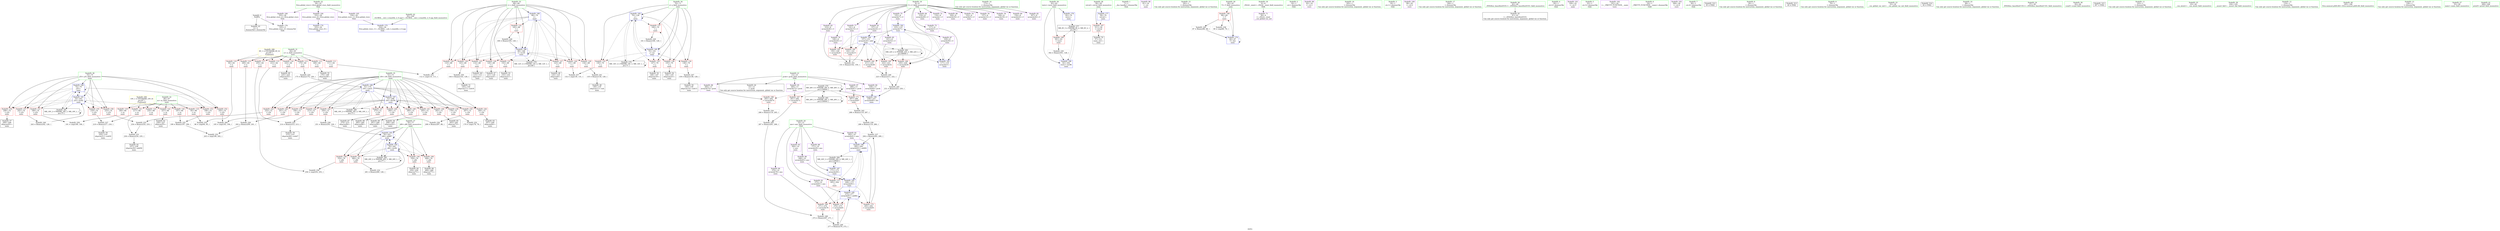digraph "SVFG" {
	label="SVFG";

	Node0x564b5a4d4860 [shape=record,color=grey,label="{NodeID: 0\nNullPtr}"];
	Node0x564b5a4d4860 -> Node0x564b5a4f4fa0[style=solid];
	Node0x564b5a4d4860 -> Node0x564b5a4fdd70[style=solid];
	Node0x564b5a4fe0e0 [shape=record,color=blue,label="{NodeID: 180\n68\<--79\ni\<--\nmain\n}"];
	Node0x564b5a4fe0e0 -> Node0x564b5a4fb2d0[style=dashed];
	Node0x564b5a4fe0e0 -> Node0x564b5a4fb3a0[style=dashed];
	Node0x564b5a4fe0e0 -> Node0x564b5a4fb470[style=dashed];
	Node0x564b5a4fe0e0 -> Node0x564b5a4fb540[style=dashed];
	Node0x564b5a4fe0e0 -> Node0x564b5a4fb610[style=dashed];
	Node0x564b5a4fe0e0 -> Node0x564b5a4fb6e0[style=dashed];
	Node0x564b5a4fe0e0 -> Node0x564b5a4fb7b0[style=dashed];
	Node0x564b5a4fe0e0 -> Node0x564b5a4fb880[style=dashed];
	Node0x564b5a4fe0e0 -> Node0x564b5a4fb950[style=dashed];
	Node0x564b5a4fe0e0 -> Node0x564b5a4fe5c0[style=dashed];
	Node0x564b5a4fe0e0 -> Node0x564b5a513cc0[style=dashed];
	Node0x564b5a4f5510 [shape=record,color=purple,label="{NodeID: 97\n286\<--13\narrayidx87\<--prob\nmain\n}"];
	Node0x564b5a4f5510 -> Node0x564b5a4fd900[style=solid];
	Node0x564b5a4d9950 [shape=record,color=green,label="{NodeID: 14\n173\<--1\n\<--dummyObj\nCan only get source location for instruction, argument, global var or function.}"];
	Node0x564b5a5137c0 [shape=record,color=black,label="{NodeID: 277\nMR_6V_3 = PHI(MR_6V_4, MR_6V_2, )\npts\{63 \}\n}"];
	Node0x564b5a5137c0 -> Node0x564b5a4f5f60[style=dashed];
	Node0x564b5a5137c0 -> Node0x564b5a4f9040[style=dashed];
	Node0x564b5a4f8d00 [shape=record,color=blue,label="{NodeID: 194\n275\<--277\narrayidx81\<--add82\nmain\n}"];
	Node0x564b5a4f8d00 -> Node0x564b5a4fd760[style=dashed];
	Node0x564b5a4f8d00 -> Node0x564b5a4fd830[style=dashed];
	Node0x564b5a4f8d00 -> Node0x564b5a4fd9d0[style=dashed];
	Node0x564b5a4f8d00 -> Node0x564b5a4f8d00[style=dashed];
	Node0x564b5a4f8d00 -> Node0x564b5a4f8ea0[style=dashed];
	Node0x564b5a4f6100 [shape=record,color=red,label="{NodeID: 111\n111\<--64\n\<--n\nmain\n}"];
	Node0x564b5a4f6100 -> Node0x564b5a5050b0[style=solid];
	Node0x564b5a4f4280 [shape=record,color=green,label="{NodeID: 28\n58\<--59\nretval\<--retval_field_insensitive\nmain\n}"];
	Node0x564b5a4f4280 -> Node0x564b5a4f5dc0[style=solid];
	Node0x564b5a4f4280 -> Node0x564b5a4fde70[style=solid];
	Node0x564b5a4fb3a0 [shape=record,color=red,label="{NodeID: 125\n114\<--68\n\<--i\nmain\n}"];
	Node0x564b5a4fb3a0 -> Node0x564b5a4f52a0[style=solid];
	Node0x564b5a4f4ea0 [shape=record,color=green,label="{NodeID: 42\n30\<--329\n_GLOBAL__sub_I_crazyb0y_2_0.cpp\<--_GLOBAL__sub_I_crazyb0y_2_0.cpp_field_insensitive\n}"];
	Node0x564b5a4f4ea0 -> Node0x564b5a4fdc70[style=solid];
	Node0x564b5a4fbf00 [shape=record,color=red,label="{NodeID: 139\n194\<--72\n\<--i30\nmain\n}"];
	Node0x564b5a4fbf00 -> Node0x564b5a5059b0[style=solid];
	Node0x564b5a4f6ae0 [shape=record,color=black,label="{NodeID: 56\n206\<--205\nidxprom43\<--\nmain\n}"];
	Node0x564b5a5025a0 [shape=record,color=grey,label="{NodeID: 236\n298 = Binary(297, 88, )\n}"];
	Node0x564b5a5025a0 -> Node0x564b5a4f8f70[style=solid];
	Node0x564b5a4fca60 [shape=record,color=red,label="{NodeID: 153\n198\<--74\n\<--j35\nmain\n}"];
	Node0x564b5a4fca60 -> Node0x564b5a502420[style=solid];
	Node0x564b5a4f7640 [shape=record,color=black,label="{NodeID: 70\n57\<--311\nmain_ret\<--\nmain\n}"];
	Node0x564b5a504ab0 [shape=record,color=grey,label="{NodeID: 250\n144 = Binary(143, 128, )\n}"];
	Node0x564b5a504ab0 -> Node0x564b5a4f66d0[style=solid];
	Node0x564b5a4fd5c0 [shape=record,color=red,label="{NodeID: 167\n261\<--260\n\<--arrayidx72\nmain\n}"];
	Node0x564b5a4fd5c0 -> Node0x564b5a4fa4b0[style=solid];
	Node0x564b5a4f81a0 [shape=record,color=purple,label="{NodeID: 84\n216\<--8\narrayidx49\<--C\nmain\n}"];
	Node0x564b5a4d8f20 [shape=record,color=green,label="{NodeID: 1\n7\<--1\n__dso_handle\<--dummyObj\nGlob }"];
	Node0x564b5a4fe1b0 [shape=record,color=blue,label="{NodeID: 181\n117\<--119\narrayidx3\<--\nmain\n}"];
	Node0x564b5a4fe1b0 -> Node0x564b5a4fe280[style=dashed];
	Node0x564b5a4f55e0 [shape=record,color=purple,label="{NodeID: 98\n81\<--16\n\<--.str\nmain\n}"];
	Node0x564b5a4d9a20 [shape=record,color=green,label="{NodeID: 15\n182\<--1\n\<--dummyObj\nCan only get source location for instruction, argument, global var or function.}"];
	Node0x564b5a513cc0 [shape=record,color=black,label="{NodeID: 278\nMR_12V_2 = PHI(MR_12V_4, MR_12V_1, )\npts\{69 \}\n}"];
	Node0x564b5a513cc0 -> Node0x564b5a4fe0e0[style=dashed];
	Node0x564b5a4f8dd0 [shape=record,color=blue,label="{NodeID: 195\n76\<--281\nj66\<--inc84\nmain\n}"];
	Node0x564b5a4f8dd0 -> Node0x564b5a4fce70[style=dashed];
	Node0x564b5a4f8dd0 -> Node0x564b5a4fcf40[style=dashed];
	Node0x564b5a4f8dd0 -> Node0x564b5a4fd010[style=dashed];
	Node0x564b5a4f8dd0 -> Node0x564b5a4fd0e0[style=dashed];
	Node0x564b5a4f8dd0 -> Node0x564b5a4f8c30[style=dashed];
	Node0x564b5a4f8dd0 -> Node0x564b5a4f8dd0[style=dashed];
	Node0x564b5a4f8dd0 -> Node0x564b5a5150c0[style=dashed];
	Node0x564b5a4f61d0 [shape=record,color=red,label="{NodeID: 112\n169\<--64\n\<--n\nmain\n}"];
	Node0x564b5a4f61d0 -> Node0x564b5a4f6a10[style=solid];
	Node0x564b5a4f4350 [shape=record,color=green,label="{NodeID: 29\n60\<--61\nT\<--T_field_insensitive\nmain\n}"];
	Node0x564b5a4f4350 -> Node0x564b5a4f5e90[style=solid];
	Node0x564b5a4f4350 -> Node0x564b5a4fe010[style=solid];
	Node0x564b5a4fb470 [shape=record,color=red,label="{NodeID: 126\n120\<--68\n\<--i\nmain\n}"];
	Node0x564b5a4fb470 -> Node0x564b5a4f5370[style=solid];
	Node0x564b5a4f4fa0 [shape=record,color=black,label="{NodeID: 43\n2\<--3\ndummyVal\<--dummyVal\n}"];
	Node0x564b5a4fbfd0 [shape=record,color=red,label="{NodeID: 140\n201\<--72\n\<--i30\nmain\n}"];
	Node0x564b5a4fbfd0 -> Node0x564b5a5016a0[style=solid];
	Node0x564b5a4f6bb0 [shape=record,color=black,label="{NodeID: 57\n209\<--208\nidxprom45\<--\nmain\n}"];
	Node0x564b5a502720 [shape=record,color=grey,label="{NodeID: 237\n294 = Binary(293, 289, )\n}"];
	Node0x564b5a502720 -> Node0x564b5a4f8ea0[style=solid];
	Node0x564b5a4fcb30 [shape=record,color=red,label="{NodeID: 154\n208\<--74\n\<--j35\nmain\n}"];
	Node0x564b5a4fcb30 -> Node0x564b5a4f6bb0[style=solid];
	Node0x564b5a4f7710 [shape=record,color=purple,label="{NodeID: 71\n39\<--4\n\<--_ZStL8__ioinit\n__cxx_global_var_init\n}"];
	Node0x564b5a504c30 [shape=record,color=grey,label="{NodeID: 251\n151 = Binary(142, 150, )\n}"];
	Node0x564b5a504c30 -> Node0x564b5a4fe420[style=solid];
	Node0x564b5a4fd690 [shape=record,color=red,label="{NodeID: 168\n265\<--264\n\<--arrayidx74\nmain\n}"];
	Node0x564b5a4fd690 -> Node0x564b5a5022a0[style=solid];
	Node0x564b5a4f8270 [shape=record,color=purple,label="{NodeID: 85\n221\<--8\narrayidx52\<--C\nmain\n}"];
	Node0x564b5a4f8270 -> Node0x564b5a4fd420[style=solid];
	Node0x564b5a4d9b30 [shape=record,color=green,label="{NodeID: 2\n16\<--1\n.str\<--dummyObj\nGlob }"];
	Node0x564b5a4fe280 [shape=record,color=blue,label="{NodeID: 182\n125\<--119\narrayidx7\<--\nmain\n}"];
	Node0x564b5a4fe280 -> Node0x564b5a4fd1b0[style=dashed];
	Node0x564b5a4fe280 -> Node0x564b5a4fd280[style=dashed];
	Node0x564b5a4fe280 -> Node0x564b5a4fd350[style=dashed];
	Node0x564b5a4fe280 -> Node0x564b5a4fd420[style=dashed];
	Node0x564b5a4fe280 -> Node0x564b5a4fd4f0[style=dashed];
	Node0x564b5a4fe280 -> Node0x564b5a4fe1b0[style=dashed];
	Node0x564b5a4fe280 -> Node0x564b5a4fe420[style=dashed];
	Node0x564b5a4fe280 -> Node0x564b5a5155c0[style=dashed];
	Node0x564b5a4f56b0 [shape=record,color=purple,label="{NodeID: 99\n92\<--18\n\<--.str.1\nmain\n}"];
	Node0x564b5a4d9070 [shape=record,color=green,label="{NodeID: 16\n183\<--1\n\<--dummyObj\nCan only get source location for instruction, argument, global var or function.}"];
	Node0x564b5a5141c0 [shape=record,color=black,label="{NodeID: 279\nMR_14V_2 = PHI(MR_14V_3, MR_14V_1, )\npts\{71 \}\n}"];
	Node0x564b5a5141c0 -> Node0x564b5a4fe350[style=dashed];
	Node0x564b5a5141c0 -> Node0x564b5a5141c0[style=dashed];
	Node0x564b5a4f8ea0 [shape=record,color=blue,label="{NodeID: 196\n292\<--294\narrayidx91\<--add92\nmain\n}"];
	Node0x564b5a4f8ea0 -> Node0x564b5a4fdaa0[style=dashed];
	Node0x564b5a4f8ea0 -> Node0x564b5a4f8b60[style=dashed];
	Node0x564b5a4f8ea0 -> Node0x564b5a515ac0[style=dashed];
	Node0x564b5a4f62a0 [shape=record,color=red,label="{NodeID: 113\n174\<--64\n\<--n\nmain\n}"];
	Node0x564b5a4f62a0 -> Node0x564b5a5013a0[style=solid];
	Node0x564b5a4f4420 [shape=record,color=green,label="{NodeID: 30\n62\<--63\ntests\<--tests_field_insensitive\nmain\n}"];
	Node0x564b5a4f4420 -> Node0x564b5a4f5f60[style=solid];
	Node0x564b5a4f4420 -> Node0x564b5a4fdf40[style=solid];
	Node0x564b5a4f4420 -> Node0x564b5a4f9040[style=solid];
	Node0x564b5a4fb540 [shape=record,color=red,label="{NodeID: 127\n123\<--68\n\<--i\nmain\n}"];
	Node0x564b5a4fb540 -> Node0x564b5a4f6460[style=solid];
	Node0x564b5a4f50a0 [shape=record,color=black,label="{NodeID: 44\n14\<--13\n\<--prob\nCan only get source location for instruction, argument, global var or function.}"];
	Node0x564b5a5013a0 [shape=record,color=grey,label="{NodeID: 224\n175 = Binary(174, 128, )\n}"];
	Node0x564b5a5013a0 -> Node0x564b5a4fe760[style=solid];
	Node0x564b5a4fc0a0 [shape=record,color=red,label="{NodeID: 141\n205\<--72\n\<--i30\nmain\n}"];
	Node0x564b5a4fc0a0 -> Node0x564b5a4f6ae0[style=solid];
	Node0x564b5a4f6c80 [shape=record,color=black,label="{NodeID: 58\n215\<--214\nidxprom48\<--sub47\nmain\n}"];
	Node0x564b5a4f9bb0 [shape=record,color=grey,label="{NodeID: 238\n251 = Binary(250, 128, )\n}"];
	Node0x564b5a4f9bb0 -> Node0x564b5a4f8c30[style=solid];
	Node0x564b5a4fcc00 [shape=record,color=red,label="{NodeID: 155\n218\<--74\n\<--j35\nmain\n}"];
	Node0x564b5a4fcc00 -> Node0x564b5a501820[style=solid];
	Node0x564b5a4f77e0 [shape=record,color=purple,label="{NodeID: 72\n116\<--8\narrayidx\<--C\nmain\n}"];
	Node0x564b5a504db0 [shape=record,color=grey,label="{NodeID: 252\n179 = cmp(178, 79, )\n}"];
	Node0x564b5a4fd760 [shape=record,color=red,label="{NodeID: 169\n271\<--270\n\<--arrayidx78\nmain\n}"];
	Node0x564b5a4fd760 -> Node0x564b5a4faab0[style=solid];
	Node0x564b5a4f8340 [shape=record,color=purple,label="{NodeID: 86\n226\<--8\narrayidx54\<--C\nmain\n}"];
	Node0x564b5a4d5010 [shape=record,color=green,label="{NodeID: 3\n18\<--1\n.str.1\<--dummyObj\nGlob }"];
	Node0x564b5a4fe350 [shape=record,color=blue,label="{NodeID: 183\n70\<--128\nj\<--\nmain\n}"];
	Node0x564b5a4fe350 -> Node0x564b5a4fba20[style=dashed];
	Node0x564b5a4fe350 -> Node0x564b5a4fbaf0[style=dashed];
	Node0x564b5a4fe350 -> Node0x564b5a4fbbc0[style=dashed];
	Node0x564b5a4fe350 -> Node0x564b5a4fbc90[style=dashed];
	Node0x564b5a4fe350 -> Node0x564b5a4fbd60[style=dashed];
	Node0x564b5a4fe350 -> Node0x564b5a4fe350[style=dashed];
	Node0x564b5a4fe350 -> Node0x564b5a4fe4f0[style=dashed];
	Node0x564b5a4fe350 -> Node0x564b5a5141c0[style=dashed];
	Node0x564b5a4f5780 [shape=record,color=purple,label="{NodeID: 100\n99\<--20\n\<--.str.2\nmain\n}"];
	Node0x564b5a4d9140 [shape=record,color=green,label="{NodeID: 17\n184\<--1\n\<--dummyObj\nCan only get source location for instruction, argument, global var or function.}"];
	Node0x564b5a5146c0 [shape=record,color=black,label="{NodeID: 280\nMR_16V_2 = PHI(MR_16V_4, MR_16V_1, )\npts\{73 \}\n}"];
	Node0x564b5a5146c0 -> Node0x564b5a4fe760[style=dashed];
	Node0x564b5a4f8f70 [shape=record,color=blue,label="{NodeID: 197\n72\<--298\ni30\<--dec94\nmain\n}"];
	Node0x564b5a4f8f70 -> Node0x564b5a4fbe30[style=dashed];
	Node0x564b5a4f8f70 -> Node0x564b5a4fbf00[style=dashed];
	Node0x564b5a4f8f70 -> Node0x564b5a4fbfd0[style=dashed];
	Node0x564b5a4f8f70 -> Node0x564b5a4fc0a0[style=dashed];
	Node0x564b5a4f8f70 -> Node0x564b5a4fc170[style=dashed];
	Node0x564b5a4f8f70 -> Node0x564b5a4fc240[style=dashed];
	Node0x564b5a4f8f70 -> Node0x564b5a4fc310[style=dashed];
	Node0x564b5a4f8f70 -> Node0x564b5a4fc3e0[style=dashed];
	Node0x564b5a4f8f70 -> Node0x564b5a4fc4b0[style=dashed];
	Node0x564b5a4f8f70 -> Node0x564b5a4fc580[style=dashed];
	Node0x564b5a4f8f70 -> Node0x564b5a4fc650[style=dashed];
	Node0x564b5a4f8f70 -> Node0x564b5a4fc720[style=dashed];
	Node0x564b5a4f8f70 -> Node0x564b5a4fc7f0[style=dashed];
	Node0x564b5a4f8f70 -> Node0x564b5a4f8f70[style=dashed];
	Node0x564b5a4f8f70 -> Node0x564b5a5146c0[style=dashed];
	Node0x564b5a4f6370 [shape=record,color=red,label="{NodeID: 114\n200\<--64\n\<--n\nmain\n}"];
	Node0x564b5a4f6370 -> Node0x564b5a5016a0[style=solid];
	Node0x564b5a4f44f0 [shape=record,color=green,label="{NodeID: 31\n64\<--65\nn\<--n_field_insensitive\nmain\n}"];
	Node0x564b5a4f44f0 -> Node0x564b5a4f6030[style=solid];
	Node0x564b5a4f44f0 -> Node0x564b5a4f6100[style=solid];
	Node0x564b5a4f44f0 -> Node0x564b5a4f61d0[style=solid];
	Node0x564b5a4f44f0 -> Node0x564b5a4f62a0[style=solid];
	Node0x564b5a4f44f0 -> Node0x564b5a4f6370[style=solid];
	Node0x564b5a4f44f0 -> Node0x564b5a4fab80[style=solid];
	Node0x564b5a4f44f0 -> Node0x564b5a4fac50[style=solid];
	Node0x564b5a4f44f0 -> Node0x564b5a4fad20[style=solid];
	Node0x564b5a4fb610 [shape=record,color=red,label="{NodeID: 128\n131\<--68\n\<--i\nmain\n}"];
	Node0x564b5a4fb610 -> Node0x564b5a505530[style=solid];
	Node0x564b5a4f51a0 [shape=record,color=black,label="{NodeID: 45\n41\<--42\n\<--_ZNSt8ios_base4InitD1Ev\nCan only get source location for instruction, argument, global var or function.}"];
	Node0x564b5a501520 [shape=record,color=grey,label="{NodeID: 225\n214 = Binary(212, 213, )\n}"];
	Node0x564b5a501520 -> Node0x564b5a4f6c80[style=solid];
	Node0x564b5a4fc170 [shape=record,color=red,label="{NodeID: 142\n213\<--72\n\<--i30\nmain\n}"];
	Node0x564b5a4fc170 -> Node0x564b5a501520[style=solid];
	Node0x564b5a4f6d50 [shape=record,color=black,label="{NodeID: 59\n220\<--219\nidxprom51\<--sub50\nmain\n}"];
	Node0x564b5a4f9d30 [shape=record,color=grey,label="{NodeID: 239\n289 = Binary(119, 288, )\n}"];
	Node0x564b5a4f9d30 -> Node0x564b5a502720[style=solid];
	Node0x564b5a4fccd0 [shape=record,color=red,label="{NodeID: 156\n233\<--74\n\<--j35\nmain\n}"];
	Node0x564b5a4fccd0 -> Node0x564b5a502120[style=solid];
	Node0x564b5a4f78b0 [shape=record,color=purple,label="{NodeID: 73\n117\<--8\narrayidx3\<--C\nmain\n}"];
	Node0x564b5a4f78b0 -> Node0x564b5a4fe1b0[style=solid];
	Node0x564b5a504f30 [shape=record,color=grey,label="{NodeID: 253\n203 = cmp(199, 202, )\n}"];
	Node0x564b5a4fd830 [shape=record,color=red,label="{NodeID: 170\n276\<--275\n\<--arrayidx81\nmain\n}"];
	Node0x564b5a4fd830 -> Node0x564b5a4fa7b0[style=solid];
	Node0x564b5a4f8410 [shape=record,color=purple,label="{NodeID: 87\n229\<--8\narrayidx56\<--C\nmain\n}"];
	Node0x564b5a4f8410 -> Node0x564b5a4fd4f0[style=solid];
	Node0x564b5a4d88a0 [shape=record,color=green,label="{NodeID: 4\n20\<--1\n.str.2\<--dummyObj\nGlob }"];
	Node0x564b5a4fe420 [shape=record,color=blue,label="{NodeID: 184\n157\<--151\narrayidx24\<--add\nmain\n}"];
	Node0x564b5a4fe420 -> Node0x564b5a4fd1b0[style=dashed];
	Node0x564b5a4fe420 -> Node0x564b5a4fd280[style=dashed];
	Node0x564b5a4fe420 -> Node0x564b5a4fd350[style=dashed];
	Node0x564b5a4fe420 -> Node0x564b5a4fd420[style=dashed];
	Node0x564b5a4fe420 -> Node0x564b5a4fd4f0[style=dashed];
	Node0x564b5a4fe420 -> Node0x564b5a4fe1b0[style=dashed];
	Node0x564b5a4fe420 -> Node0x564b5a4fe420[style=dashed];
	Node0x564b5a4fe420 -> Node0x564b5a5155c0[style=dashed];
	Node0x564b5a4f5850 [shape=record,color=purple,label="{NodeID: 101\n100\<--22\n\<--.str.3\nmain\n}"];
	Node0x564b5a4d9210 [shape=record,color=green,label="{NodeID: 18\n4\<--6\n_ZStL8__ioinit\<--_ZStL8__ioinit_field_insensitive\nGlob }"];
	Node0x564b5a4d9210 -> Node0x564b5a4f7710[style=solid];
	Node0x564b5a514bc0 [shape=record,color=black,label="{NodeID: 281\nMR_18V_2 = PHI(MR_18V_3, MR_18V_1, )\npts\{75 \}\n}"];
	Node0x564b5a514bc0 -> Node0x564b5a4fe830[style=dashed];
	Node0x564b5a514bc0 -> Node0x564b5a514bc0[style=dashed];
	Node0x564b5a4f9040 [shape=record,color=blue,label="{NodeID: 198\n62\<--302\ntests\<--inc96\nmain\n}"];
	Node0x564b5a4f9040 -> Node0x564b5a5137c0[style=dashed];
	Node0x564b5a4fab80 [shape=record,color=red,label="{NodeID: 115\n212\<--64\n\<--n\nmain\n}"];
	Node0x564b5a4fab80 -> Node0x564b5a501520[style=solid];
	Node0x564b5a4f45c0 [shape=record,color=green,label="{NodeID: 32\n66\<--67\nm\<--m_field_insensitive\nmain\n}"];
	Node0x564b5a4f45c0 -> Node0x564b5a4fadf0[style=solid];
	Node0x564b5a4f45c0 -> Node0x564b5a4faec0[style=solid];
	Node0x564b5a4f45c0 -> Node0x564b5a4faf90[style=solid];
	Node0x564b5a4f45c0 -> Node0x564b5a4fb060[style=solid];
	Node0x564b5a4f45c0 -> Node0x564b5a4fb130[style=solid];
	Node0x564b5a4f45c0 -> Node0x564b5a4fb200[style=solid];
	Node0x564b5a4fb6e0 [shape=record,color=red,label="{NodeID: 129\n134\<--68\n\<--i\nmain\n}"];
	Node0x564b5a4fb6e0 -> Node0x564b5a4fa030[style=solid];
	Node0x564b5a4f52a0 [shape=record,color=black,label="{NodeID: 46\n115\<--114\nidxprom\<--\nmain\n}"];
	Node0x564b5a5016a0 [shape=record,color=grey,label="{NodeID: 226\n202 = Binary(200, 201, )\n}"];
	Node0x564b5a5016a0 -> Node0x564b5a504f30[style=solid];
	Node0x564b5a4fc240 [shape=record,color=red,label="{NodeID: 143\n232\<--72\n\<--i30\nmain\n}"];
	Node0x564b5a4fc240 -> Node0x564b5a502120[style=solid];
	Node0x564b5a4f6e20 [shape=record,color=black,label="{NodeID: 60\n225\<--224\nidxprom53\<--\nmain\n}"];
	Node0x564b5a4f9eb0 [shape=record,color=grey,label="{NodeID: 240\n243 = Binary(242, 128, )\n}"];
	Node0x564b5a4f9eb0 -> Node0x564b5a4fe9d0[style=solid];
	Node0x564b5a4fcda0 [shape=record,color=red,label="{NodeID: 157\n242\<--74\n\<--j35\nmain\n}"];
	Node0x564b5a4fcda0 -> Node0x564b5a4f9eb0[style=solid];
	Node0x564b5a4f7980 [shape=record,color=purple,label="{NodeID: 74\n122\<--8\narrayidx5\<--C\nmain\n}"];
	Node0x564b5a5050b0 [shape=record,color=grey,label="{NodeID: 254\n112 = cmp(110, 111, )\n}"];
	Node0x564b5a4fd900 [shape=record,color=red,label="{NodeID: 171\n287\<--286\n\<--arrayidx87\nmain\n}"];
	Node0x564b5a4fd900 -> Node0x564b5a4fa1b0[style=solid];
	Node0x564b5a4f84e0 [shape=record,color=purple,label="{NodeID: 88\n171\<--10\narrayidx29\<--ans\nmain\n}"];
	Node0x564b5a4f84e0 -> Node0x564b5a4fe690[style=solid];
	Node0x564b5a4d8930 [shape=record,color=green,label="{NodeID: 5\n22\<--1\n.str.3\<--dummyObj\nGlob }"];
	Node0x564b5a4fe4f0 [shape=record,color=blue,label="{NodeID: 185\n70\<--161\nj\<--inc\nmain\n}"];
	Node0x564b5a4fe4f0 -> Node0x564b5a4fba20[style=dashed];
	Node0x564b5a4fe4f0 -> Node0x564b5a4fbaf0[style=dashed];
	Node0x564b5a4fe4f0 -> Node0x564b5a4fbbc0[style=dashed];
	Node0x564b5a4fe4f0 -> Node0x564b5a4fbc90[style=dashed];
	Node0x564b5a4fe4f0 -> Node0x564b5a4fbd60[style=dashed];
	Node0x564b5a4fe4f0 -> Node0x564b5a4fe350[style=dashed];
	Node0x564b5a4fe4f0 -> Node0x564b5a4fe4f0[style=dashed];
	Node0x564b5a4fe4f0 -> Node0x564b5a5141c0[style=dashed];
	Node0x564b5a4f5920 [shape=record,color=purple,label="{NodeID: 102\n101\<--24\n\<--__PRETTY_FUNCTION__.main\nmain\n}"];
	Node0x564b5a4d92e0 [shape=record,color=green,label="{NodeID: 19\n8\<--9\nC\<--C_field_insensitive\nGlob }"];
	Node0x564b5a4d92e0 -> Node0x564b5a4f77e0[style=solid];
	Node0x564b5a4d92e0 -> Node0x564b5a4f78b0[style=solid];
	Node0x564b5a4d92e0 -> Node0x564b5a4f7980[style=solid];
	Node0x564b5a4d92e0 -> Node0x564b5a4f7a50[style=solid];
	Node0x564b5a4d92e0 -> Node0x564b5a4f7b20[style=solid];
	Node0x564b5a4d92e0 -> Node0x564b5a4f7bf0[style=solid];
	Node0x564b5a4d92e0 -> Node0x564b5a4f7cc0[style=solid];
	Node0x564b5a4d92e0 -> Node0x564b5a4f7d90[style=solid];
	Node0x564b5a4d92e0 -> Node0x564b5a4f7e60[style=solid];
	Node0x564b5a4d92e0 -> Node0x564b5a4f7f30[style=solid];
	Node0x564b5a4d92e0 -> Node0x564b5a4f8000[style=solid];
	Node0x564b5a4d92e0 -> Node0x564b5a4f80d0[style=solid];
	Node0x564b5a4d92e0 -> Node0x564b5a4f81a0[style=solid];
	Node0x564b5a4d92e0 -> Node0x564b5a4f8270[style=solid];
	Node0x564b5a4d92e0 -> Node0x564b5a4f8340[style=solid];
	Node0x564b5a4d92e0 -> Node0x564b5a4f8410[style=solid];
	Node0x564b5a5150c0 [shape=record,color=black,label="{NodeID: 282\nMR_20V_2 = PHI(MR_20V_3, MR_20V_1, )\npts\{77 \}\n}"];
	Node0x564b5a5150c0 -> Node0x564b5a4f8c30[style=dashed];
	Node0x564b5a5150c0 -> Node0x564b5a5150c0[style=dashed];
	Node0x564b5a4fac50 [shape=record,color=red,label="{NodeID: 116\n224\<--64\n\<--n\nmain\n}"];
	Node0x564b5a4fac50 -> Node0x564b5a4f6e20[style=solid];
	Node0x564b5a4f4690 [shape=record,color=green,label="{NodeID: 33\n68\<--69\ni\<--i_field_insensitive\nmain\n}"];
	Node0x564b5a4f4690 -> Node0x564b5a4fb2d0[style=solid];
	Node0x564b5a4f4690 -> Node0x564b5a4fb3a0[style=solid];
	Node0x564b5a4f4690 -> Node0x564b5a4fb470[style=solid];
	Node0x564b5a4f4690 -> Node0x564b5a4fb540[style=solid];
	Node0x564b5a4f4690 -> Node0x564b5a4fb610[style=solid];
	Node0x564b5a4f4690 -> Node0x564b5a4fb6e0[style=solid];
	Node0x564b5a4f4690 -> Node0x564b5a4fb7b0[style=solid];
	Node0x564b5a4f4690 -> Node0x564b5a4fb880[style=solid];
	Node0x564b5a4f4690 -> Node0x564b5a4fb950[style=solid];
	Node0x564b5a4f4690 -> Node0x564b5a4fe0e0[style=solid];
	Node0x564b5a4f4690 -> Node0x564b5a4fe5c0[style=solid];
	Node0x564b5a4fb7b0 [shape=record,color=red,label="{NodeID: 130\n143\<--68\n\<--i\nmain\n}"];
	Node0x564b5a4fb7b0 -> Node0x564b5a504ab0[style=solid];
	Node0x564b5a4f5370 [shape=record,color=black,label="{NodeID: 47\n121\<--120\nidxprom4\<--\nmain\n}"];
	Node0x564b5a501820 [shape=record,color=grey,label="{NodeID: 227\n219 = Binary(217, 218, )\n}"];
	Node0x564b5a501820 -> Node0x564b5a4f6d50[style=solid];
	Node0x564b5a4fc310 [shape=record,color=red,label="{NodeID: 144\n246\<--72\n\<--i30\nmain\n}"];
	Node0x564b5a4fc310 -> Node0x564b5a4f7090[style=solid];
	Node0x564b5a4f6ef0 [shape=record,color=black,label="{NodeID: 61\n228\<--227\nidxprom55\<--\nmain\n}"];
	Node0x564b5a4fa030 [shape=record,color=grey,label="{NodeID: 241\n135 = Binary(134, 128, )\n}"];
	Node0x564b5a4fa030 -> Node0x564b5a4f6530[style=solid];
	Node0x564b5a4fce70 [shape=record,color=red,label="{NodeID: 158\n254\<--76\n\<--j66\nmain\n}"];
	Node0x564b5a4fce70 -> Node0x564b5a5053b0[style=solid];
	Node0x564b5a4f7a50 [shape=record,color=purple,label="{NodeID: 75\n125\<--8\narrayidx7\<--C\nmain\n}"];
	Node0x564b5a4f7a50 -> Node0x564b5a4fe280[style=solid];
	Node0x564b5a505230 [shape=record,color=grey,label="{NodeID: 255\n96 = cmp(94, 95, )\n}"];
	Node0x564b5a4fd9d0 [shape=record,color=red,label="{NodeID: 172\n293\<--292\n\<--arrayidx91\nmain\n}"];
	Node0x564b5a4fd9d0 -> Node0x564b5a502720[style=solid];
	Node0x564b5a4f85b0 [shape=record,color=purple,label="{NodeID: 89\n248\<--10\narrayidx65\<--ans\nmain\n}"];
	Node0x564b5a4f85b0 -> Node0x564b5a4f8b60[style=solid];
	Node0x564b5a4d4a00 [shape=record,color=green,label="{NodeID: 6\n24\<--1\n__PRETTY_FUNCTION__.main\<--dummyObj\nGlob }"];
	Node0x564b5a4fe5c0 [shape=record,color=blue,label="{NodeID: 186\n68\<--166\ni\<--inc26\nmain\n}"];
	Node0x564b5a4fe5c0 -> Node0x564b5a4fb2d0[style=dashed];
	Node0x564b5a4fe5c0 -> Node0x564b5a4fb3a0[style=dashed];
	Node0x564b5a4fe5c0 -> Node0x564b5a4fb470[style=dashed];
	Node0x564b5a4fe5c0 -> Node0x564b5a4fb540[style=dashed];
	Node0x564b5a4fe5c0 -> Node0x564b5a4fb610[style=dashed];
	Node0x564b5a4fe5c0 -> Node0x564b5a4fb6e0[style=dashed];
	Node0x564b5a4fe5c0 -> Node0x564b5a4fb7b0[style=dashed];
	Node0x564b5a4fe5c0 -> Node0x564b5a4fb880[style=dashed];
	Node0x564b5a4fe5c0 -> Node0x564b5a4fb950[style=dashed];
	Node0x564b5a4fe5c0 -> Node0x564b5a4fe5c0[style=dashed];
	Node0x564b5a4fe5c0 -> Node0x564b5a513cc0[style=dashed];
	Node0x564b5a4f59f0 [shape=record,color=purple,label="{NodeID: 103\n306\<--26\n\<--.str.4\nmain\n}"];
	Node0x564b5a4d93b0 [shape=record,color=green,label="{NodeID: 20\n10\<--12\nans\<--ans_field_insensitive\nGlob }"];
	Node0x564b5a4d93b0 -> Node0x564b5a4f84e0[style=solid];
	Node0x564b5a4d93b0 -> Node0x564b5a4f85b0[style=solid];
	Node0x564b5a4d93b0 -> Node0x564b5a4f8680[style=solid];
	Node0x564b5a4d93b0 -> Node0x564b5a4f8750[style=solid];
	Node0x564b5a4d93b0 -> Node0x564b5a4f8820[style=solid];
	Node0x564b5a4d93b0 -> Node0x564b5a4f88f0[style=solid];
	Node0x564b5a5155c0 [shape=record,color=black,label="{NodeID: 283\nMR_22V_2 = PHI(MR_22V_3, MR_22V_1, )\npts\{90000 \}\n}"];
	Node0x564b5a5155c0 -> Node0x564b5a4fd350[style=dashed];
	Node0x564b5a5155c0 -> Node0x564b5a4fd420[style=dashed];
	Node0x564b5a5155c0 -> Node0x564b5a4fd4f0[style=dashed];
	Node0x564b5a5155c0 -> Node0x564b5a4fe1b0[style=dashed];
	Node0x564b5a5155c0 -> Node0x564b5a5155c0[style=dashed];
	Node0x564b5a4fad20 [shape=record,color=red,label="{NodeID: 117\n255\<--64\n\<--n\nmain\n}"];
	Node0x564b5a4fad20 -> Node0x564b5a5053b0[style=solid];
	Node0x564b5a4f4760 [shape=record,color=green,label="{NodeID: 34\n70\<--71\nj\<--j_field_insensitive\nmain\n}"];
	Node0x564b5a4f4760 -> Node0x564b5a4fba20[style=solid];
	Node0x564b5a4f4760 -> Node0x564b5a4fbaf0[style=solid];
	Node0x564b5a4f4760 -> Node0x564b5a4fbbc0[style=solid];
	Node0x564b5a4f4760 -> Node0x564b5a4fbc90[style=solid];
	Node0x564b5a4f4760 -> Node0x564b5a4fbd60[style=solid];
	Node0x564b5a4f4760 -> Node0x564b5a4fe350[style=solid];
	Node0x564b5a4f4760 -> Node0x564b5a4fe4f0[style=solid];
	Node0x564b5a4fb880 [shape=record,color=red,label="{NodeID: 131\n152\<--68\n\<--i\nmain\n}"];
	Node0x564b5a4fb880 -> Node0x564b5a4f6870[style=solid];
	Node0x564b5a4f6460 [shape=record,color=black,label="{NodeID: 48\n124\<--123\nidxprom6\<--\nmain\n}"];
	Node0x564b5a5019a0 [shape=record,color=grey,label="{NodeID: 228\n166 = Binary(165, 128, )\n}"];
	Node0x564b5a5019a0 -> Node0x564b5a4fe5c0[style=solid];
	Node0x564b5a4fc3e0 [shape=record,color=red,label="{NodeID: 145\n250\<--72\n\<--i30\nmain\n}"];
	Node0x564b5a4fc3e0 -> Node0x564b5a4f9bb0[style=solid];
	Node0x564b5a4f6fc0 [shape=record,color=black,label="{NodeID: 62\n237\<--236\nidxprom59\<--add58\nmain\n}"];
	Node0x564b5a4fa1b0 [shape=record,color=grey,label="{NodeID: 242\n288 = Binary(119, 287, )\n}"];
	Node0x564b5a4fa1b0 -> Node0x564b5a4f9d30[style=solid];
	Node0x564b5a4fcf40 [shape=record,color=red,label="{NodeID: 159\n258\<--76\n\<--j66\nmain\n}"];
	Node0x564b5a4fcf40 -> Node0x564b5a4f7160[style=solid];
	Node0x564b5a4f7b20 [shape=record,color=purple,label="{NodeID: 76\n137\<--8\narrayidx12\<--C\nmain\n}"];
	Node0x564b5a5053b0 [shape=record,color=grey,label="{NodeID: 256\n256 = cmp(254, 255, )\n}"];
	Node0x564b5a4fdaa0 [shape=record,color=red,label="{NodeID: 173\n305\<--304\n\<--\nmain\n}"];
	Node0x564b5a4f8680 [shape=record,color=purple,label="{NodeID: 90\n270\<--10\narrayidx78\<--ans\nmain\n}"];
	Node0x564b5a4f8680 -> Node0x564b5a4fd760[style=solid];
	Node0x564b5a4d4a90 [shape=record,color=green,label="{NodeID: 7\n26\<--1\n.str.4\<--dummyObj\nGlob }"];
	Node0x564b5a5114c0 [shape=record,color=black,label="{NodeID: 270\nMR_26V_4 = PHI(MR_26V_6, MR_26V_3, )\npts\{150000 \}\n}"];
	Node0x564b5a5114c0 -> Node0x564b5a4fd5c0[style=dashed];
	Node0x564b5a5114c0 -> Node0x564b5a4fd690[style=dashed];
	Node0x564b5a5114c0 -> Node0x564b5a4fd900[style=dashed];
	Node0x564b5a5114c0 -> Node0x564b5a4fe900[style=dashed];
	Node0x564b5a5114c0 -> Node0x564b5a5114c0[style=dashed];
	Node0x564b5a5114c0 -> Node0x564b5a515fc0[style=dashed];
	Node0x564b5a4fe690 [shape=record,color=blue,label="{NodeID: 187\n171\<--173\narrayidx29\<--\nmain\n}"];
	Node0x564b5a4fe690 -> Node0x564b5a4fdaa0[style=dashed];
	Node0x564b5a4fe690 -> Node0x564b5a4f8b60[style=dashed];
	Node0x564b5a4fe690 -> Node0x564b5a515ac0[style=dashed];
	Node0x564b5a4f5ac0 [shape=record,color=purple,label="{NodeID: 104\n333\<--28\nllvm.global_ctors_0\<--llvm.global_ctors\nGlob }"];
	Node0x564b5a4f5ac0 -> Node0x564b5a4fdb70[style=solid];
	Node0x564b5a4d9480 [shape=record,color=green,label="{NodeID: 21\n13\<--15\nprob\<--prob_field_insensitive\nGlob }"];
	Node0x564b5a4d9480 -> Node0x564b5a4f50a0[style=solid];
	Node0x564b5a4d9480 -> Node0x564b5a4f89c0[style=solid];
	Node0x564b5a4d9480 -> Node0x564b5a4f8a90[style=solid];
	Node0x564b5a4d9480 -> Node0x564b5a4f5440[style=solid];
	Node0x564b5a4d9480 -> Node0x564b5a4f5510[style=solid];
	Node0x564b5a515ac0 [shape=record,color=black,label="{NodeID: 284\nMR_24V_2 = PHI(MR_24V_4, MR_24V_1, )\npts\{120000 \}\n}"];
	Node0x564b5a515ac0 -> Node0x564b5a4fe690[style=dashed];
	Node0x564b5a4fadf0 [shape=record,color=red,label="{NodeID: 118\n95\<--66\n\<--m\nmain\n}"];
	Node0x564b5a4fadf0 -> Node0x564b5a505230[style=solid];
	Node0x564b5a4f4830 [shape=record,color=green,label="{NodeID: 35\n72\<--73\ni30\<--i30_field_insensitive\nmain\n}"];
	Node0x564b5a4f4830 -> Node0x564b5a4fbe30[style=solid];
	Node0x564b5a4f4830 -> Node0x564b5a4fbf00[style=solid];
	Node0x564b5a4f4830 -> Node0x564b5a4fbfd0[style=solid];
	Node0x564b5a4f4830 -> Node0x564b5a4fc0a0[style=solid];
	Node0x564b5a4f4830 -> Node0x564b5a4fc170[style=solid];
	Node0x564b5a4f4830 -> Node0x564b5a4fc240[style=solid];
	Node0x564b5a4f4830 -> Node0x564b5a4fc310[style=solid];
	Node0x564b5a4f4830 -> Node0x564b5a4fc3e0[style=solid];
	Node0x564b5a4f4830 -> Node0x564b5a4fc4b0[style=solid];
	Node0x564b5a4f4830 -> Node0x564b5a4fc580[style=solid];
	Node0x564b5a4f4830 -> Node0x564b5a4fc650[style=solid];
	Node0x564b5a4f4830 -> Node0x564b5a4fc720[style=solid];
	Node0x564b5a4f4830 -> Node0x564b5a4fc7f0[style=solid];
	Node0x564b5a4f4830 -> Node0x564b5a4fe760[style=solid];
	Node0x564b5a4f4830 -> Node0x564b5a4f8f70[style=solid];
	Node0x564b5a4fb950 [shape=record,color=red,label="{NodeID: 132\n165\<--68\n\<--i\nmain\n}"];
	Node0x564b5a4fb950 -> Node0x564b5a5019a0[style=solid];
	Node0x564b5a4f6530 [shape=record,color=black,label="{NodeID: 49\n136\<--135\nidxprom11\<--sub\nmain\n}"];
	Node0x564b5a524650 [shape=record,color=black,label="{NodeID: 312\n93 = PHI()\n}"];
	Node0x564b5a501b20 [shape=record,color=grey,label="{NodeID: 229\n161 = Binary(160, 128, )\n}"];
	Node0x564b5a501b20 -> Node0x564b5a4fe4f0[style=solid];
	Node0x564b5a4fc4b0 [shape=record,color=red,label="{NodeID: 146\n262\<--72\n\<--i30\nmain\n}"];
	Node0x564b5a4fc4b0 -> Node0x564b5a4f7230[style=solid];
	Node0x564b5a4f7090 [shape=record,color=black,label="{NodeID: 63\n247\<--246\nidxprom64\<--\nmain\n}"];
	Node0x564b5a4fa330 [shape=record,color=grey,label="{NodeID: 243\n87 = Binary(86, 88, )\n}"];
	Node0x564b5a4fa330 -> Node0x564b5a4fe010[style=solid];
	Node0x564b5a4fd010 [shape=record,color=red,label="{NodeID: 160\n268\<--76\n\<--j66\nmain\n}"];
	Node0x564b5a4fd010 -> Node0x564b5a4f7300[style=solid];
	Node0x564b5a4f7bf0 [shape=record,color=purple,label="{NodeID: 77\n141\<--8\narrayidx15\<--C\nmain\n}"];
	Node0x564b5a4f7bf0 -> Node0x564b5a4fd1b0[style=solid];
	Node0x564b5a505530 [shape=record,color=grey,label="{NodeID: 257\n132 = cmp(130, 131, )\n}"];
	Node0x564b5a4fdb70 [shape=record,color=blue,label="{NodeID: 174\n333\<--29\nllvm.global_ctors_0\<--\nGlob }"];
	Node0x564b5a4f8750 [shape=record,color=purple,label="{NodeID: 91\n275\<--10\narrayidx81\<--ans\nmain\n}"];
	Node0x564b5a4f8750 -> Node0x564b5a4fd830[style=solid];
	Node0x564b5a4f8750 -> Node0x564b5a4f8d00[style=solid];
	Node0x564b5a4d4b20 [shape=record,color=green,label="{NodeID: 8\n29\<--1\n\<--dummyObj\nCan only get source location for instruction, argument, global var or function.}"];
	Node0x564b5a4fe760 [shape=record,color=blue,label="{NodeID: 188\n72\<--175\ni30\<--sub31\nmain\n}"];
	Node0x564b5a4fe760 -> Node0x564b5a4fbe30[style=dashed];
	Node0x564b5a4fe760 -> Node0x564b5a4fbf00[style=dashed];
	Node0x564b5a4fe760 -> Node0x564b5a4fbfd0[style=dashed];
	Node0x564b5a4fe760 -> Node0x564b5a4fc0a0[style=dashed];
	Node0x564b5a4fe760 -> Node0x564b5a4fc170[style=dashed];
	Node0x564b5a4fe760 -> Node0x564b5a4fc240[style=dashed];
	Node0x564b5a4fe760 -> Node0x564b5a4fc310[style=dashed];
	Node0x564b5a4fe760 -> Node0x564b5a4fc3e0[style=dashed];
	Node0x564b5a4fe760 -> Node0x564b5a4fc4b0[style=dashed];
	Node0x564b5a4fe760 -> Node0x564b5a4fc580[style=dashed];
	Node0x564b5a4fe760 -> Node0x564b5a4fc650[style=dashed];
	Node0x564b5a4fe760 -> Node0x564b5a4fc720[style=dashed];
	Node0x564b5a4fe760 -> Node0x564b5a4fc7f0[style=dashed];
	Node0x564b5a4fe760 -> Node0x564b5a4f8f70[style=dashed];
	Node0x564b5a4fe760 -> Node0x564b5a5146c0[style=dashed];
	Node0x564b5a4f5bc0 [shape=record,color=purple,label="{NodeID: 105\n334\<--28\nllvm.global_ctors_1\<--llvm.global_ctors\nGlob }"];
	Node0x564b5a4f5bc0 -> Node0x564b5a4fdc70[style=solid];
	Node0x564b5a4d9550 [shape=record,color=green,label="{NodeID: 22\n28\<--32\nllvm.global_ctors\<--llvm.global_ctors_field_insensitive\nGlob }"];
	Node0x564b5a4d9550 -> Node0x564b5a4f5ac0[style=solid];
	Node0x564b5a4d9550 -> Node0x564b5a4f5bc0[style=solid];
	Node0x564b5a4d9550 -> Node0x564b5a4f5cc0[style=solid];
	Node0x564b5a515fc0 [shape=record,color=black,label="{NodeID: 285\nMR_26V_2 = PHI(MR_26V_3, MR_26V_1, )\npts\{150000 \}\n}"];
	Node0x564b5a515fc0 -> Node0x564b5a5114c0[style=dashed];
	Node0x564b5a515fc0 -> Node0x564b5a515fc0[style=dashed];
	Node0x564b5a4faec0 [shape=record,color=red,label="{NodeID: 119\n190\<--66\n\<--m\nmain\n}"];
	Node0x564b5a4faec0 -> Node0x564b5a505830[style=solid];
	Node0x564b5a4f4900 [shape=record,color=green,label="{NodeID: 36\n74\<--75\nj35\<--j35_field_insensitive\nmain\n}"];
	Node0x564b5a4f4900 -> Node0x564b5a4fc8c0[style=solid];
	Node0x564b5a4f4900 -> Node0x564b5a4fc990[style=solid];
	Node0x564b5a4f4900 -> Node0x564b5a4fca60[style=solid];
	Node0x564b5a4f4900 -> Node0x564b5a4fcb30[style=solid];
	Node0x564b5a4f4900 -> Node0x564b5a4fcc00[style=solid];
	Node0x564b5a4f4900 -> Node0x564b5a4fccd0[style=solid];
	Node0x564b5a4f4900 -> Node0x564b5a4fcda0[style=solid];
	Node0x564b5a4f4900 -> Node0x564b5a4fe830[style=solid];
	Node0x564b5a4f4900 -> Node0x564b5a4fe9d0[style=solid];
	Node0x564b5a4fba20 [shape=record,color=red,label="{NodeID: 133\n130\<--70\n\<--j\nmain\n}"];
	Node0x564b5a4fba20 -> Node0x564b5a505530[style=solid];
	Node0x564b5a4f6600 [shape=record,color=black,label="{NodeID: 50\n140\<--139\nidxprom14\<--sub13\nmain\n}"];
	Node0x564b5a524750 [shape=record,color=black,label="{NodeID: 313\n40 = PHI()\n}"];
	Node0x564b5a501ca0 [shape=record,color=grey,label="{NodeID: 230\n302 = Binary(301, 128, )\n}"];
	Node0x564b5a501ca0 -> Node0x564b5a4f9040[style=solid];
	Node0x564b5a4fc580 [shape=record,color=red,label="{NodeID: 147\n273\<--72\n\<--i30\nmain\n}"];
	Node0x564b5a4fc580 -> Node0x564b5a4f73d0[style=solid];
	Node0x564b5a4f7160 [shape=record,color=black,label="{NodeID: 64\n259\<--258\nidxprom71\<--\nmain\n}"];
	Node0x564b5a4fa4b0 [shape=record,color=grey,label="{NodeID: 244\n267 = Binary(261, 266, )\n}"];
	Node0x564b5a4fa4b0 -> Node0x564b5a4faab0[style=solid];
	Node0x564b5a4fd0e0 [shape=record,color=red,label="{NodeID: 161\n280\<--76\n\<--j66\nmain\n}"];
	Node0x564b5a4fd0e0 -> Node0x564b5a501fa0[style=solid];
	Node0x564b5a4f7cc0 [shape=record,color=purple,label="{NodeID: 78\n146\<--8\narrayidx18\<--C\nmain\n}"];
	Node0x564b5a5056b0 [shape=record,color=grey,label="{NodeID: 258\n90 = cmp(86, 79, )\n}"];
	Node0x564b5a4fdc70 [shape=record,color=blue,label="{NodeID: 175\n334\<--30\nllvm.global_ctors_1\<--_GLOBAL__sub_I_crazyb0y_2_0.cpp\nGlob }"];
	Node0x564b5a4f8820 [shape=record,color=purple,label="{NodeID: 92\n292\<--10\narrayidx91\<--ans\nmain\n}"];
	Node0x564b5a4f8820 -> Node0x564b5a4fd9d0[style=solid];
	Node0x564b5a4f8820 -> Node0x564b5a4f8ea0[style=solid];
	Node0x564b5a4d85a0 [shape=record,color=green,label="{NodeID: 9\n79\<--1\n\<--dummyObj\nCan only get source location for instruction, argument, global var or function.}"];
	Node0x564b5a4fe830 [shape=record,color=blue,label="{NodeID: 189\n74\<--79\nj35\<--\nmain\n}"];
	Node0x564b5a4fe830 -> Node0x564b5a4fc8c0[style=dashed];
	Node0x564b5a4fe830 -> Node0x564b5a4fc990[style=dashed];
	Node0x564b5a4fe830 -> Node0x564b5a4fca60[style=dashed];
	Node0x564b5a4fe830 -> Node0x564b5a4fcb30[style=dashed];
	Node0x564b5a4fe830 -> Node0x564b5a4fcc00[style=dashed];
	Node0x564b5a4fe830 -> Node0x564b5a4fccd0[style=dashed];
	Node0x564b5a4fe830 -> Node0x564b5a4fcda0[style=dashed];
	Node0x564b5a4fe830 -> Node0x564b5a4fe830[style=dashed];
	Node0x564b5a4fe830 -> Node0x564b5a4fe9d0[style=dashed];
	Node0x564b5a4fe830 -> Node0x564b5a514bc0[style=dashed];
	Node0x564b5a4f5cc0 [shape=record,color=purple,label="{NodeID: 106\n335\<--28\nllvm.global_ctors_2\<--llvm.global_ctors\nGlob }"];
	Node0x564b5a4f5cc0 -> Node0x564b5a4fdd70[style=solid];
	Node0x564b5a4d9620 [shape=record,color=green,label="{NodeID: 23\n33\<--34\n__cxx_global_var_init\<--__cxx_global_var_init_field_insensitive\n}"];
	Node0x564b5a4faf90 [shape=record,color=red,label="{NodeID: 120\n197\<--66\n\<--m\nmain\n}"];
	Node0x564b5a4faf90 -> Node0x564b5a502420[style=solid];
	Node0x564b5a4f49d0 [shape=record,color=green,label="{NodeID: 37\n76\<--77\nj66\<--j66_field_insensitive\nmain\n}"];
	Node0x564b5a4f49d0 -> Node0x564b5a4fce70[style=solid];
	Node0x564b5a4f49d0 -> Node0x564b5a4fcf40[style=solid];
	Node0x564b5a4f49d0 -> Node0x564b5a4fd010[style=solid];
	Node0x564b5a4f49d0 -> Node0x564b5a4fd0e0[style=solid];
	Node0x564b5a4f49d0 -> Node0x564b5a4f8c30[style=solid];
	Node0x564b5a4f49d0 -> Node0x564b5a4f8dd0[style=solid];
	Node0x564b5a4fbaf0 [shape=record,color=red,label="{NodeID: 134\n138\<--70\n\<--j\nmain\n}"];
	Node0x564b5a4fbaf0 -> Node0x564b5a4fa930[style=solid];
	Node0x564b5a4f66d0 [shape=record,color=black,label="{NodeID: 51\n145\<--144\nidxprom17\<--sub16\nmain\n}"];
	Node0x564b5a524850 [shape=record,color=black,label="{NodeID: 314\n82 = PHI()\n}"];
	Node0x564b5a501e20 [shape=record,color=grey,label="{NodeID: 231\n236 = Binary(234, 235, )\n}"];
	Node0x564b5a501e20 -> Node0x564b5a4f6fc0[style=solid];
	Node0x564b5a4fc650 [shape=record,color=red,label="{NodeID: 148\n284\<--72\n\<--i30\nmain\n}"];
	Node0x564b5a4fc650 -> Node0x564b5a4f74a0[style=solid];
	Node0x564b5a4f7230 [shape=record,color=black,label="{NodeID: 65\n263\<--262\nidxprom73\<--\nmain\n}"];
	Node0x564b5a4fa630 [shape=record,color=grey,label="{NodeID: 245\n231 = Binary(223, 230, )\n}"];
	Node0x564b5a4fa630 -> Node0x564b5a4fe900[style=solid];
	Node0x564b5a4fd1b0 [shape=record,color=red,label="{NodeID: 162\n142\<--141\n\<--arrayidx15\nmain\n}"];
	Node0x564b5a4fd1b0 -> Node0x564b5a504c30[style=solid];
	Node0x564b5a4f7d90 [shape=record,color=purple,label="{NodeID: 79\n149\<--8\narrayidx20\<--C\nmain\n}"];
	Node0x564b5a4f7d90 -> Node0x564b5a4fd280[style=solid];
	Node0x564b5a505830 [shape=record,color=grey,label="{NodeID: 259\n191 = cmp(189, 190, )\n}"];
	Node0x564b5a4fdd70 [shape=record,color=blue, style = dotted,label="{NodeID: 176\n335\<--3\nllvm.global_ctors_2\<--dummyVal\nGlob }"];
	Node0x564b5a4f88f0 [shape=record,color=purple,label="{NodeID: 93\n304\<--10\n\<--ans\nmain\n}"];
	Node0x564b5a4f88f0 -> Node0x564b5a4fdaa0[style=solid];
	Node0x564b5a4d8670 [shape=record,color=green,label="{NodeID: 10\n88\<--1\n\<--dummyObj\nCan only get source location for instruction, argument, global var or function.}"];
	Node0x564b5a4fe900 [shape=record,color=blue,label="{NodeID: 190\n238\<--231\narrayidx60\<--div\nmain\n}"];
	Node0x564b5a4fe900 -> Node0x564b5a5114c0[style=dashed];
	Node0x564b5a4f5dc0 [shape=record,color=red,label="{NodeID: 107\n311\<--58\n\<--retval\nmain\n}"];
	Node0x564b5a4f5dc0 -> Node0x564b5a4f7640[style=solid];
	Node0x564b5a4f4040 [shape=record,color=green,label="{NodeID: 24\n37\<--38\n_ZNSt8ios_base4InitC1Ev\<--_ZNSt8ios_base4InitC1Ev_field_insensitive\n}"];
	Node0x564b5a4fb060 [shape=record,color=red,label="{NodeID: 121\n217\<--66\n\<--m\nmain\n}"];
	Node0x564b5a4fb060 -> Node0x564b5a501820[style=solid];
	Node0x564b5a4f4aa0 [shape=record,color=green,label="{NodeID: 38\n83\<--84\nscanf\<--scanf_field_insensitive\n}"];
	Node0x564b5a4fbbc0 [shape=record,color=red,label="{NodeID: 135\n147\<--70\n\<--j\nmain\n}"];
	Node0x564b5a4fbbc0 -> Node0x564b5a4f67a0[style=solid];
	Node0x564b5a4f67a0 [shape=record,color=black,label="{NodeID: 52\n148\<--147\nidxprom19\<--\nmain\n}"];
	Node0x564b5a525040 [shape=record,color=black,label="{NodeID: 315\n307 = PHI()\n}"];
	Node0x564b5a501fa0 [shape=record,color=grey,label="{NodeID: 232\n281 = Binary(280, 128, )\n}"];
	Node0x564b5a501fa0 -> Node0x564b5a4f8dd0[style=solid];
	Node0x564b5a4fc720 [shape=record,color=red,label="{NodeID: 149\n290\<--72\n\<--i30\nmain\n}"];
	Node0x564b5a4fc720 -> Node0x564b5a4f7570[style=solid];
	Node0x564b5a4f7300 [shape=record,color=black,label="{NodeID: 66\n269\<--268\nidxprom77\<--\nmain\n}"];
	Node0x564b5a4fa7b0 [shape=record,color=grey,label="{NodeID: 246\n277 = Binary(276, 272, )\n}"];
	Node0x564b5a4fa7b0 -> Node0x564b5a4f8d00[style=solid];
	Node0x564b5a4fd280 [shape=record,color=red,label="{NodeID: 163\n150\<--149\n\<--arrayidx20\nmain\n}"];
	Node0x564b5a4fd280 -> Node0x564b5a504c30[style=solid];
	Node0x564b5a4f7e60 [shape=record,color=purple,label="{NodeID: 80\n154\<--8\narrayidx22\<--C\nmain\n}"];
	Node0x564b5a5059b0 [shape=record,color=grey,label="{NodeID: 260\n195 = cmp(193, 194, )\n}"];
	Node0x564b5a4fde70 [shape=record,color=blue,label="{NodeID: 177\n58\<--79\nretval\<--\nmain\n}"];
	Node0x564b5a4fde70 -> Node0x564b5a4f5dc0[style=dashed];
	Node0x564b5a4f89c0 [shape=record,color=purple,label="{NodeID: 94\n238\<--13\narrayidx60\<--prob\nmain\n}"];
	Node0x564b5a4f89c0 -> Node0x564b5a4fe900[style=solid];
	Node0x564b5a4d8740 [shape=record,color=green,label="{NodeID: 11\n103\<--1\n\<--dummyObj\nCan only get source location for instruction, argument, global var or function.}"];
	Node0x564b5a4fe9d0 [shape=record,color=blue,label="{NodeID: 191\n74\<--243\nj35\<--inc62\nmain\n}"];
	Node0x564b5a4fe9d0 -> Node0x564b5a4fc8c0[style=dashed];
	Node0x564b5a4fe9d0 -> Node0x564b5a4fc990[style=dashed];
	Node0x564b5a4fe9d0 -> Node0x564b5a4fca60[style=dashed];
	Node0x564b5a4fe9d0 -> Node0x564b5a4fcb30[style=dashed];
	Node0x564b5a4fe9d0 -> Node0x564b5a4fcc00[style=dashed];
	Node0x564b5a4fe9d0 -> Node0x564b5a4fccd0[style=dashed];
	Node0x564b5a4fe9d0 -> Node0x564b5a4fcda0[style=dashed];
	Node0x564b5a4fe9d0 -> Node0x564b5a4fe830[style=dashed];
	Node0x564b5a4fe9d0 -> Node0x564b5a4fe9d0[style=dashed];
	Node0x564b5a4fe9d0 -> Node0x564b5a514bc0[style=dashed];
	Node0x564b5a4f5e90 [shape=record,color=red,label="{NodeID: 108\n86\<--60\n\<--T\nmain\n}"];
	Node0x564b5a4f5e90 -> Node0x564b5a4fa330[style=solid];
	Node0x564b5a4f5e90 -> Node0x564b5a5056b0[style=solid];
	Node0x564b5a4f40d0 [shape=record,color=green,label="{NodeID: 25\n43\<--44\n__cxa_atexit\<--__cxa_atexit_field_insensitive\n}"];
	Node0x564b5a4fb130 [shape=record,color=red,label="{NodeID: 122\n227\<--66\n\<--m\nmain\n}"];
	Node0x564b5a4fb130 -> Node0x564b5a4f6ef0[style=solid];
	Node0x564b5a4f4ba0 [shape=record,color=green,label="{NodeID: 39\n104\<--105\n__assert_fail\<--__assert_fail_field_insensitive\n}"];
	Node0x564b5a4fbc90 [shape=record,color=red,label="{NodeID: 136\n155\<--70\n\<--j\nmain\n}"];
	Node0x564b5a4fbc90 -> Node0x564b5a4f6940[style=solid];
	Node0x564b5a4f6870 [shape=record,color=black,label="{NodeID: 53\n153\<--152\nidxprom21\<--\nmain\n}"];
	Node0x564b5a502120 [shape=record,color=grey,label="{NodeID: 233\n234 = Binary(232, 233, )\n}"];
	Node0x564b5a502120 -> Node0x564b5a501e20[style=solid];
	Node0x564b5a4fc7f0 [shape=record,color=red,label="{NodeID: 150\n297\<--72\n\<--i30\nmain\n}"];
	Node0x564b5a4fc7f0 -> Node0x564b5a5025a0[style=solid];
	Node0x564b5a4f73d0 [shape=record,color=black,label="{NodeID: 67\n274\<--273\nidxprom80\<--\nmain\n}"];
	Node0x564b5a4fa930 [shape=record,color=grey,label="{NodeID: 247\n139 = Binary(138, 128, )\n}"];
	Node0x564b5a4fa930 -> Node0x564b5a4f6600[style=solid];
	Node0x564b5a4fd350 [shape=record,color=red,label="{NodeID: 164\n211\<--210\n\<--arrayidx46\nmain\n}"];
	Node0x564b5a4fd350 -> Node0x564b5a504930[style=solid];
	Node0x564b5a4f7f30 [shape=record,color=purple,label="{NodeID: 81\n157\<--8\narrayidx24\<--C\nmain\n}"];
	Node0x564b5a4f7f30 -> Node0x564b5a4fe420[style=solid];
	Node0x564b5a4fdf40 [shape=record,color=blue,label="{NodeID: 178\n62\<--79\ntests\<--\nmain\n}"];
	Node0x564b5a4fdf40 -> Node0x564b5a5137c0[style=dashed];
	Node0x564b5a4f8a90 [shape=record,color=purple,label="{NodeID: 95\n260\<--13\narrayidx72\<--prob\nmain\n}"];
	Node0x564b5a4f8a90 -> Node0x564b5a4fd5c0[style=solid];
	Node0x564b5a4d97b0 [shape=record,color=green,label="{NodeID: 12\n119\<--1\n\<--dummyObj\nCan only get source location for instruction, argument, global var or function.}"];
	Node0x564b5a4f8b60 [shape=record,color=blue,label="{NodeID: 192\n248\<--173\narrayidx65\<--\nmain\n}"];
	Node0x564b5a4f8b60 -> Node0x564b5a4fd760[style=dashed];
	Node0x564b5a4f8b60 -> Node0x564b5a4fd830[style=dashed];
	Node0x564b5a4f8b60 -> Node0x564b5a4fd9d0[style=dashed];
	Node0x564b5a4f8b60 -> Node0x564b5a4f8d00[style=dashed];
	Node0x564b5a4f8b60 -> Node0x564b5a4f8ea0[style=dashed];
	Node0x564b5a4f5f60 [shape=record,color=red,label="{NodeID: 109\n301\<--62\n\<--tests\nmain\n}"];
	Node0x564b5a4f5f60 -> Node0x564b5a501ca0[style=solid];
	Node0x564b5a4f4160 [shape=record,color=green,label="{NodeID: 26\n42\<--48\n_ZNSt8ios_base4InitD1Ev\<--_ZNSt8ios_base4InitD1Ev_field_insensitive\n}"];
	Node0x564b5a4f4160 -> Node0x564b5a4f51a0[style=solid];
	Node0x564b5a5179b0 [shape=record,color=yellow,style=double,label="{NodeID: 289\n8V_1 = ENCHI(MR_8V_0)\npts\{65 \}\nFun[main]}"];
	Node0x564b5a5179b0 -> Node0x564b5a4f6030[style=dashed];
	Node0x564b5a5179b0 -> Node0x564b5a4f6100[style=dashed];
	Node0x564b5a5179b0 -> Node0x564b5a4f61d0[style=dashed];
	Node0x564b5a5179b0 -> Node0x564b5a4f62a0[style=dashed];
	Node0x564b5a5179b0 -> Node0x564b5a4f6370[style=dashed];
	Node0x564b5a5179b0 -> Node0x564b5a4fab80[style=dashed];
	Node0x564b5a5179b0 -> Node0x564b5a4fac50[style=dashed];
	Node0x564b5a5179b0 -> Node0x564b5a4fad20[style=dashed];
	Node0x564b5a4fb200 [shape=record,color=red,label="{NodeID: 123\n235\<--66\n\<--m\nmain\n}"];
	Node0x564b5a4fb200 -> Node0x564b5a501e20[style=solid];
	Node0x564b5a4f4ca0 [shape=record,color=green,label="{NodeID: 40\n185\<--186\nllvm.memset.p0i8.i64\<--llvm.memset.p0i8.i64_field_insensitive\n}"];
	Node0x564b5a4fbd60 [shape=record,color=red,label="{NodeID: 137\n160\<--70\n\<--j\nmain\n}"];
	Node0x564b5a4fbd60 -> Node0x564b5a501b20[style=solid];
	Node0x564b5a4f6940 [shape=record,color=black,label="{NodeID: 54\n156\<--155\nidxprom23\<--\nmain\n}"];
	Node0x564b5a5022a0 [shape=record,color=grey,label="{NodeID: 234\n266 = Binary(119, 265, )\n}"];
	Node0x564b5a5022a0 -> Node0x564b5a4fa4b0[style=solid];
	Node0x564b5a4fc8c0 [shape=record,color=red,label="{NodeID: 151\n189\<--74\n\<--j35\nmain\n}"];
	Node0x564b5a4fc8c0 -> Node0x564b5a505830[style=solid];
	Node0x564b5a4f74a0 [shape=record,color=black,label="{NodeID: 68\n285\<--284\nidxprom86\<--\nmain\n}"];
	Node0x564b5a4faab0 [shape=record,color=grey,label="{NodeID: 248\n272 = Binary(267, 271, )\n}"];
	Node0x564b5a4faab0 -> Node0x564b5a4fa7b0[style=solid];
	Node0x564b5a4fd420 [shape=record,color=red,label="{NodeID: 165\n222\<--221\n\<--arrayidx52\nmain\n}"];
	Node0x564b5a4fd420 -> Node0x564b5a504930[style=solid];
	Node0x564b5a4f8000 [shape=record,color=purple,label="{NodeID: 82\n207\<--8\narrayidx44\<--C\nmain\n}"];
	Node0x564b5a4fe010 [shape=record,color=blue,label="{NodeID: 179\n60\<--87\nT\<--dec\nmain\n}"];
	Node0x564b5a4fe010 -> Node0x564b5a4f5e90[style=dashed];
	Node0x564b5a4fe010 -> Node0x564b5a4fe010[style=dashed];
	Node0x564b5a4f5440 [shape=record,color=purple,label="{NodeID: 96\n264\<--13\narrayidx74\<--prob\nmain\n}"];
	Node0x564b5a4f5440 -> Node0x564b5a4fd690[style=solid];
	Node0x564b5a4d9880 [shape=record,color=green,label="{NodeID: 13\n128\<--1\n\<--dummyObj\nCan only get source location for instruction, argument, global var or function.}"];
	Node0x564b5a4f8c30 [shape=record,color=blue,label="{NodeID: 193\n76\<--251\nj66\<--add67\nmain\n}"];
	Node0x564b5a4f8c30 -> Node0x564b5a4fce70[style=dashed];
	Node0x564b5a4f8c30 -> Node0x564b5a4fcf40[style=dashed];
	Node0x564b5a4f8c30 -> Node0x564b5a4fd010[style=dashed];
	Node0x564b5a4f8c30 -> Node0x564b5a4fd0e0[style=dashed];
	Node0x564b5a4f8c30 -> Node0x564b5a4f8c30[style=dashed];
	Node0x564b5a4f8c30 -> Node0x564b5a4f8dd0[style=dashed];
	Node0x564b5a4f8c30 -> Node0x564b5a5150c0[style=dashed];
	Node0x564b5a4f6030 [shape=record,color=red,label="{NodeID: 110\n94\<--64\n\<--n\nmain\n}"];
	Node0x564b5a4f6030 -> Node0x564b5a505230[style=solid];
	Node0x564b5a4f41f0 [shape=record,color=green,label="{NodeID: 27\n55\<--56\nmain\<--main_field_insensitive\n}"];
	Node0x564b5a517a90 [shape=record,color=yellow,style=double,label="{NodeID: 290\n10V_1 = ENCHI(MR_10V_0)\npts\{67 \}\nFun[main]}"];
	Node0x564b5a517a90 -> Node0x564b5a4fadf0[style=dashed];
	Node0x564b5a517a90 -> Node0x564b5a4faec0[style=dashed];
	Node0x564b5a517a90 -> Node0x564b5a4faf90[style=dashed];
	Node0x564b5a517a90 -> Node0x564b5a4fb060[style=dashed];
	Node0x564b5a517a90 -> Node0x564b5a4fb130[style=dashed];
	Node0x564b5a517a90 -> Node0x564b5a4fb200[style=dashed];
	Node0x564b5a4fb2d0 [shape=record,color=red,label="{NodeID: 124\n110\<--68\n\<--i\nmain\n}"];
	Node0x564b5a4fb2d0 -> Node0x564b5a5050b0[style=solid];
	Node0x564b5a4f4da0 [shape=record,color=green,label="{NodeID: 41\n308\<--309\nprintf\<--printf_field_insensitive\n}"];
	Node0x564b5a4fbe30 [shape=record,color=red,label="{NodeID: 138\n178\<--72\n\<--i30\nmain\n}"];
	Node0x564b5a4fbe30 -> Node0x564b5a504db0[style=solid];
	Node0x564b5a4f6a10 [shape=record,color=black,label="{NodeID: 55\n170\<--169\nidxprom28\<--\nmain\n}"];
	Node0x564b5a502420 [shape=record,color=grey,label="{NodeID: 235\n199 = Binary(197, 198, )\n}"];
	Node0x564b5a502420 -> Node0x564b5a504f30[style=solid];
	Node0x564b5a4fc990 [shape=record,color=red,label="{NodeID: 152\n193\<--74\n\<--j35\nmain\n}"];
	Node0x564b5a4fc990 -> Node0x564b5a5059b0[style=solid];
	Node0x564b5a4f7570 [shape=record,color=black,label="{NodeID: 69\n291\<--290\nidxprom90\<--\nmain\n}"];
	Node0x564b5a504930 [shape=record,color=grey,label="{NodeID: 249\n223 = Binary(211, 222, )\n}"];
	Node0x564b5a504930 -> Node0x564b5a4fa630[style=solid];
	Node0x564b5a4fd4f0 [shape=record,color=red,label="{NodeID: 166\n230\<--229\n\<--arrayidx56\nmain\n}"];
	Node0x564b5a4fd4f0 -> Node0x564b5a4fa630[style=solid];
	Node0x564b5a4f80d0 [shape=record,color=purple,label="{NodeID: 83\n210\<--8\narrayidx46\<--C\nmain\n}"];
	Node0x564b5a4f80d0 -> Node0x564b5a4fd350[style=solid];
}
